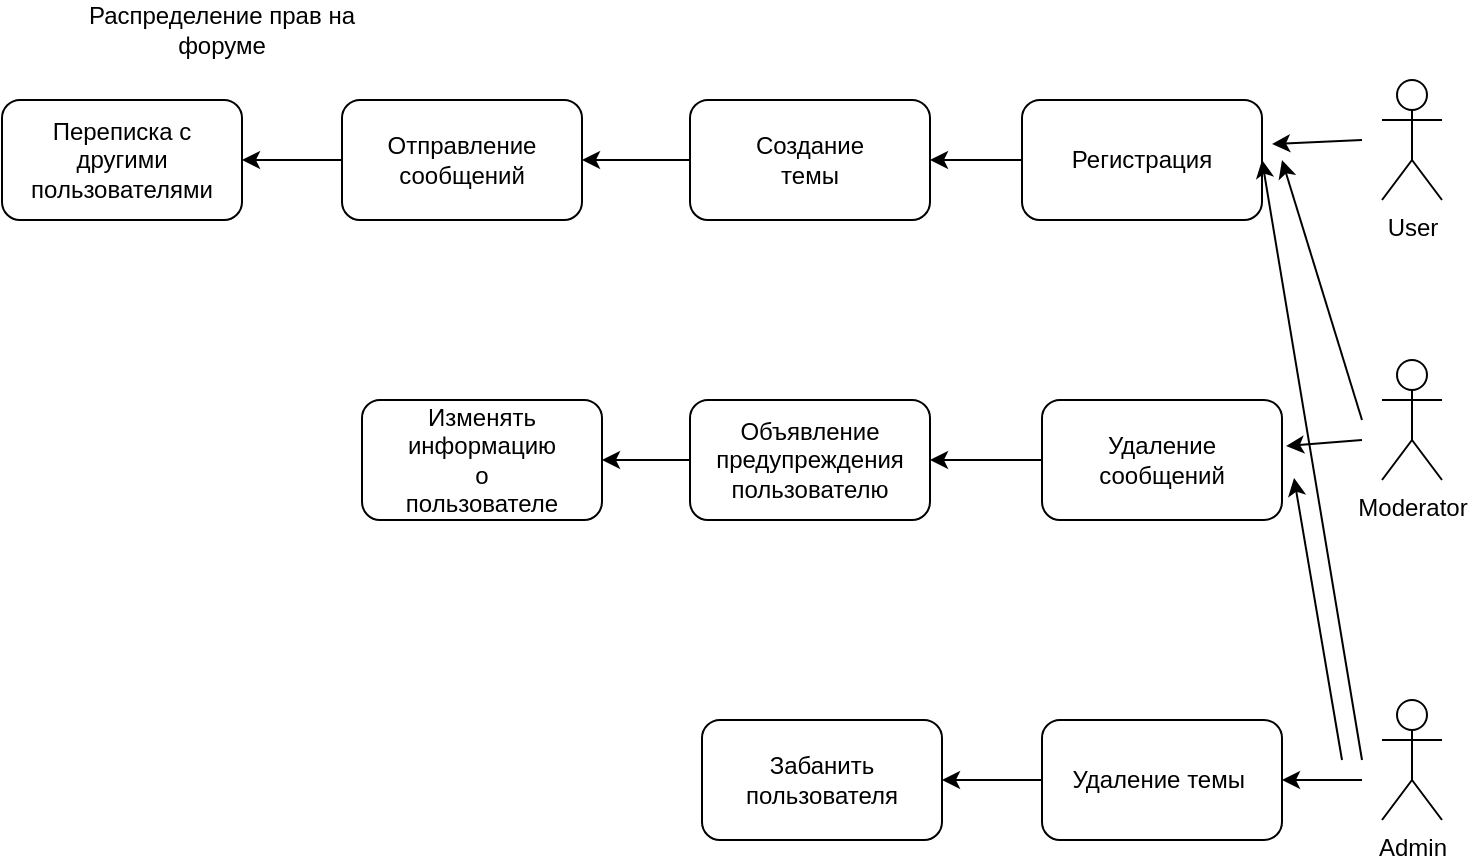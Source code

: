 <mxfile version="20.1.1" type="google"><diagram id="cYRe8ZjIRI0soSWjbdXD" name="Page-1"><mxGraphModel grid="1" page="1" gridSize="10" guides="1" tooltips="1" connect="1" arrows="1" fold="1" pageScale="1" pageWidth="827" pageHeight="1169" math="0" shadow="0"><root><mxCell id="0"/><mxCell id="1" parent="0"/><mxCell id="oTP-uPUo-ugHWIRtd9Uk-1" value="User" style="shape=umlActor;verticalLabelPosition=bottom;verticalAlign=top;html=1;outlineConnect=0;" vertex="1" parent="1"><mxGeometry x="730" y="50" width="30" height="60" as="geometry"/></mxCell><mxCell id="oTP-uPUo-ugHWIRtd9Uk-2" value="Moderator" style="shape=umlActor;verticalLabelPosition=bottom;verticalAlign=top;html=1;outlineConnect=0;" vertex="1" parent="1"><mxGeometry x="730" y="190" width="30" height="60" as="geometry"/></mxCell><mxCell id="oTP-uPUo-ugHWIRtd9Uk-3" value="Admin" style="shape=umlActor;verticalLabelPosition=bottom;verticalAlign=top;html=1;outlineConnect=0;" vertex="1" parent="1"><mxGeometry x="730" y="360" width="30" height="60" as="geometry"/></mxCell><mxCell id="oTP-uPUo-ugHWIRtd9Uk-5" value="Распределение прав на форуме" style="text;html=1;strokeColor=none;fillColor=none;align=center;verticalAlign=middle;whiteSpace=wrap;rounded=0;" vertex="1" parent="1"><mxGeometry x="80" y="10" width="140" height="30" as="geometry"/></mxCell><mxCell id="oTP-uPUo-ugHWIRtd9Uk-6" value="" style="rounded=1;whiteSpace=wrap;html=1;" vertex="1" parent="1"><mxGeometry x="550" y="60" width="120" height="60" as="geometry"/></mxCell><mxCell id="oTP-uPUo-ugHWIRtd9Uk-7" value="Регистрация" style="text;html=1;strokeColor=none;fillColor=none;align=center;verticalAlign=middle;whiteSpace=wrap;rounded=0;" vertex="1" parent="1"><mxGeometry x="580" y="75" width="60" height="30" as="geometry"/></mxCell><mxCell id="oTP-uPUo-ugHWIRtd9Uk-8" value="" style="rounded=1;whiteSpace=wrap;html=1;" vertex="1" parent="1"><mxGeometry x="384" y="60" width="120" height="60" as="geometry"/></mxCell><mxCell id="oTP-uPUo-ugHWIRtd9Uk-9" value="Создание темы" style="text;html=1;strokeColor=none;fillColor=none;align=center;verticalAlign=middle;whiteSpace=wrap;rounded=0;" vertex="1" parent="1"><mxGeometry x="414" y="75" width="60" height="30" as="geometry"/></mxCell><mxCell id="oTP-uPUo-ugHWIRtd9Uk-10" value="" style="rounded=1;whiteSpace=wrap;html=1;" vertex="1" parent="1"><mxGeometry x="210" y="60" width="120" height="60" as="geometry"/></mxCell><mxCell id="oTP-uPUo-ugHWIRtd9Uk-11" value="Отправление сообщений" style="text;html=1;strokeColor=none;fillColor=none;align=center;verticalAlign=middle;whiteSpace=wrap;rounded=0;" vertex="1" parent="1"><mxGeometry x="240" y="75" width="60" height="30" as="geometry"/></mxCell><mxCell id="oTP-uPUo-ugHWIRtd9Uk-12" value="" style="rounded=1;whiteSpace=wrap;html=1;" vertex="1" parent="1"><mxGeometry x="40" y="60" width="120" height="60" as="geometry"/></mxCell><mxCell id="oTP-uPUo-ugHWIRtd9Uk-13" value="Переписка с другими пользователями" style="text;html=1;strokeColor=none;fillColor=none;align=center;verticalAlign=middle;whiteSpace=wrap;rounded=0;" vertex="1" parent="1"><mxGeometry x="70" y="75" width="60" height="30" as="geometry"/></mxCell><mxCell id="oTP-uPUo-ugHWIRtd9Uk-14" value="" style="rounded=1;whiteSpace=wrap;html=1;" vertex="1" parent="1"><mxGeometry x="560" y="210" width="120" height="60" as="geometry"/></mxCell><mxCell id="oTP-uPUo-ugHWIRtd9Uk-15" value="" style="rounded=1;whiteSpace=wrap;html=1;" vertex="1" parent="1"><mxGeometry x="384" y="210" width="120" height="60" as="geometry"/></mxCell><mxCell id="oTP-uPUo-ugHWIRtd9Uk-16" value="Удаление темы&amp;nbsp;" style="rounded=1;whiteSpace=wrap;html=1;" vertex="1" parent="1"><mxGeometry x="560" y="370" width="120" height="60" as="geometry"/></mxCell><mxCell id="oTP-uPUo-ugHWIRtd9Uk-17" value="Забанить пользователя" style="rounded=1;whiteSpace=wrap;html=1;" vertex="1" parent="1"><mxGeometry x="390" y="370" width="120" height="60" as="geometry"/></mxCell><mxCell id="oTP-uPUo-ugHWIRtd9Uk-18" value="Удаление сообщений" style="text;html=1;strokeColor=none;fillColor=none;align=center;verticalAlign=middle;whiteSpace=wrap;rounded=0;" vertex="1" parent="1"><mxGeometry x="590" y="225" width="60" height="30" as="geometry"/></mxCell><mxCell id="oTP-uPUo-ugHWIRtd9Uk-19" value="" style="endArrow=classic;html=1;rounded=0;entryX=1.042;entryY=0.367;entryDx=0;entryDy=0;entryPerimeter=0;" edge="1" parent="1" target="oTP-uPUo-ugHWIRtd9Uk-6"><mxGeometry width="50" height="50" relative="1" as="geometry"><mxPoint x="720" y="80" as="sourcePoint"/><mxPoint x="440" y="200" as="targetPoint"/><Array as="points"/></mxGeometry></mxCell><mxCell id="oTP-uPUo-ugHWIRtd9Uk-20" value="" style="endArrow=classic;html=1;rounded=0;entryX=1;entryY=0.5;entryDx=0;entryDy=0;exitX=0;exitY=0.5;exitDx=0;exitDy=0;" edge="1" parent="1" source="oTP-uPUo-ugHWIRtd9Uk-6" target="oTP-uPUo-ugHWIRtd9Uk-8"><mxGeometry width="50" height="50" relative="1" as="geometry"><mxPoint x="390" y="250" as="sourcePoint"/><mxPoint x="440" y="200" as="targetPoint"/></mxGeometry></mxCell><mxCell id="oTP-uPUo-ugHWIRtd9Uk-21" value="" style="endArrow=classic;html=1;rounded=0;entryX=1;entryY=0.5;entryDx=0;entryDy=0;exitX=0;exitY=0.5;exitDx=0;exitDy=0;" edge="1" parent="1" source="oTP-uPUo-ugHWIRtd9Uk-8" target="oTP-uPUo-ugHWIRtd9Uk-10"><mxGeometry width="50" height="50" relative="1" as="geometry"><mxPoint x="390" y="250" as="sourcePoint"/><mxPoint x="440" y="200" as="targetPoint"/></mxGeometry></mxCell><mxCell id="oTP-uPUo-ugHWIRtd9Uk-22" value="" style="endArrow=classic;html=1;rounded=0;exitX=0;exitY=0.5;exitDx=0;exitDy=0;entryX=1;entryY=0.5;entryDx=0;entryDy=0;" edge="1" parent="1" source="oTP-uPUo-ugHWIRtd9Uk-10" target="oTP-uPUo-ugHWIRtd9Uk-12"><mxGeometry width="50" height="50" relative="1" as="geometry"><mxPoint x="390" y="250" as="sourcePoint"/><mxPoint x="440" y="200" as="targetPoint"/></mxGeometry></mxCell><mxCell id="oTP-uPUo-ugHWIRtd9Uk-23" value="" style="endArrow=classic;html=1;rounded=0;entryX=1.017;entryY=0.383;entryDx=0;entryDy=0;entryPerimeter=0;" edge="1" parent="1" target="oTP-uPUo-ugHWIRtd9Uk-14"><mxGeometry width="50" height="50" relative="1" as="geometry"><mxPoint x="720" y="230" as="sourcePoint"/><mxPoint x="440" y="200" as="targetPoint"/></mxGeometry></mxCell><mxCell id="oTP-uPUo-ugHWIRtd9Uk-25" value="" style="endArrow=classic;html=1;rounded=0;exitX=0;exitY=0.5;exitDx=0;exitDy=0;entryX=1;entryY=0.5;entryDx=0;entryDy=0;" edge="1" parent="1" source="oTP-uPUo-ugHWIRtd9Uk-14" target="oTP-uPUo-ugHWIRtd9Uk-15"><mxGeometry width="50" height="50" relative="1" as="geometry"><mxPoint x="390" y="250" as="sourcePoint"/><mxPoint x="440" y="200" as="targetPoint"/></mxGeometry></mxCell><mxCell id="oTP-uPUo-ugHWIRtd9Uk-29" value="" style="endArrow=classic;html=1;rounded=0;entryX=1;entryY=0.5;entryDx=0;entryDy=0;" edge="1" parent="1" target="oTP-uPUo-ugHWIRtd9Uk-16"><mxGeometry width="50" height="50" relative="1" as="geometry"><mxPoint x="720" y="400" as="sourcePoint"/><mxPoint x="440" y="200" as="targetPoint"/></mxGeometry></mxCell><mxCell id="oTP-uPUo-ugHWIRtd9Uk-30" value="" style="endArrow=classic;html=1;rounded=0;exitX=0;exitY=0.5;exitDx=0;exitDy=0;entryX=1;entryY=0.5;entryDx=0;entryDy=0;" edge="1" parent="1" source="oTP-uPUo-ugHWIRtd9Uk-16" target="oTP-uPUo-ugHWIRtd9Uk-17"><mxGeometry width="50" height="50" relative="1" as="geometry"><mxPoint x="390" y="250" as="sourcePoint"/><mxPoint x="440" y="200" as="targetPoint"/></mxGeometry></mxCell><mxCell id="oTP-uPUo-ugHWIRtd9Uk-31" value="" style="endArrow=classic;html=1;rounded=0;entryX=1;entryY=0.5;entryDx=0;entryDy=0;" edge="1" parent="1" target="oTP-uPUo-ugHWIRtd9Uk-6"><mxGeometry width="50" height="50" relative="1" as="geometry"><mxPoint x="720" y="390" as="sourcePoint"/><mxPoint x="440" y="200" as="targetPoint"/></mxGeometry></mxCell><mxCell id="oTP-uPUo-ugHWIRtd9Uk-32" value="" style="endArrow=classic;html=1;rounded=0;entryX=1.05;entryY=0.65;entryDx=0;entryDy=0;entryPerimeter=0;" edge="1" parent="1" target="oTP-uPUo-ugHWIRtd9Uk-14"><mxGeometry width="50" height="50" relative="1" as="geometry"><mxPoint x="710" y="390" as="sourcePoint"/><mxPoint x="440" y="200" as="targetPoint"/></mxGeometry></mxCell><mxCell id="oTP-uPUo-ugHWIRtd9Uk-34" value="" style="endArrow=classic;html=1;rounded=0;" edge="1" parent="1"><mxGeometry width="50" height="50" relative="1" as="geometry"><mxPoint x="720" y="220" as="sourcePoint"/><mxPoint x="680" y="90" as="targetPoint"/></mxGeometry></mxCell><mxCell id="oTP-uPUo-ugHWIRtd9Uk-35" value="Объявление предупреждения пользователю&lt;br&gt;" style="text;html=1;strokeColor=none;fillColor=none;align=center;verticalAlign=middle;whiteSpace=wrap;rounded=0;" vertex="1" parent="1"><mxGeometry x="414" y="225" width="60" height="30" as="geometry"/></mxCell><mxCell id="oTP-uPUo-ugHWIRtd9Uk-36" value="" style="rounded=1;whiteSpace=wrap;html=1;" vertex="1" parent="1"><mxGeometry x="220" y="210" width="120" height="60" as="geometry"/></mxCell><mxCell id="oTP-uPUo-ugHWIRtd9Uk-37" value="Изменять информацию о пользователе" style="text;html=1;strokeColor=none;fillColor=none;align=center;verticalAlign=middle;whiteSpace=wrap;rounded=0;" vertex="1" parent="1"><mxGeometry x="250" y="225" width="60" height="30" as="geometry"/></mxCell><mxCell id="oTP-uPUo-ugHWIRtd9Uk-38" value="" style="endArrow=classic;html=1;rounded=0;exitX=0;exitY=0.5;exitDx=0;exitDy=0;entryX=1;entryY=0.5;entryDx=0;entryDy=0;" edge="1" parent="1" source="oTP-uPUo-ugHWIRtd9Uk-15" target="oTP-uPUo-ugHWIRtd9Uk-36"><mxGeometry width="50" height="50" relative="1" as="geometry"><mxPoint x="390" y="200" as="sourcePoint"/><mxPoint x="440" y="150" as="targetPoint"/></mxGeometry></mxCell></root></mxGraphModel></diagram></mxfile>